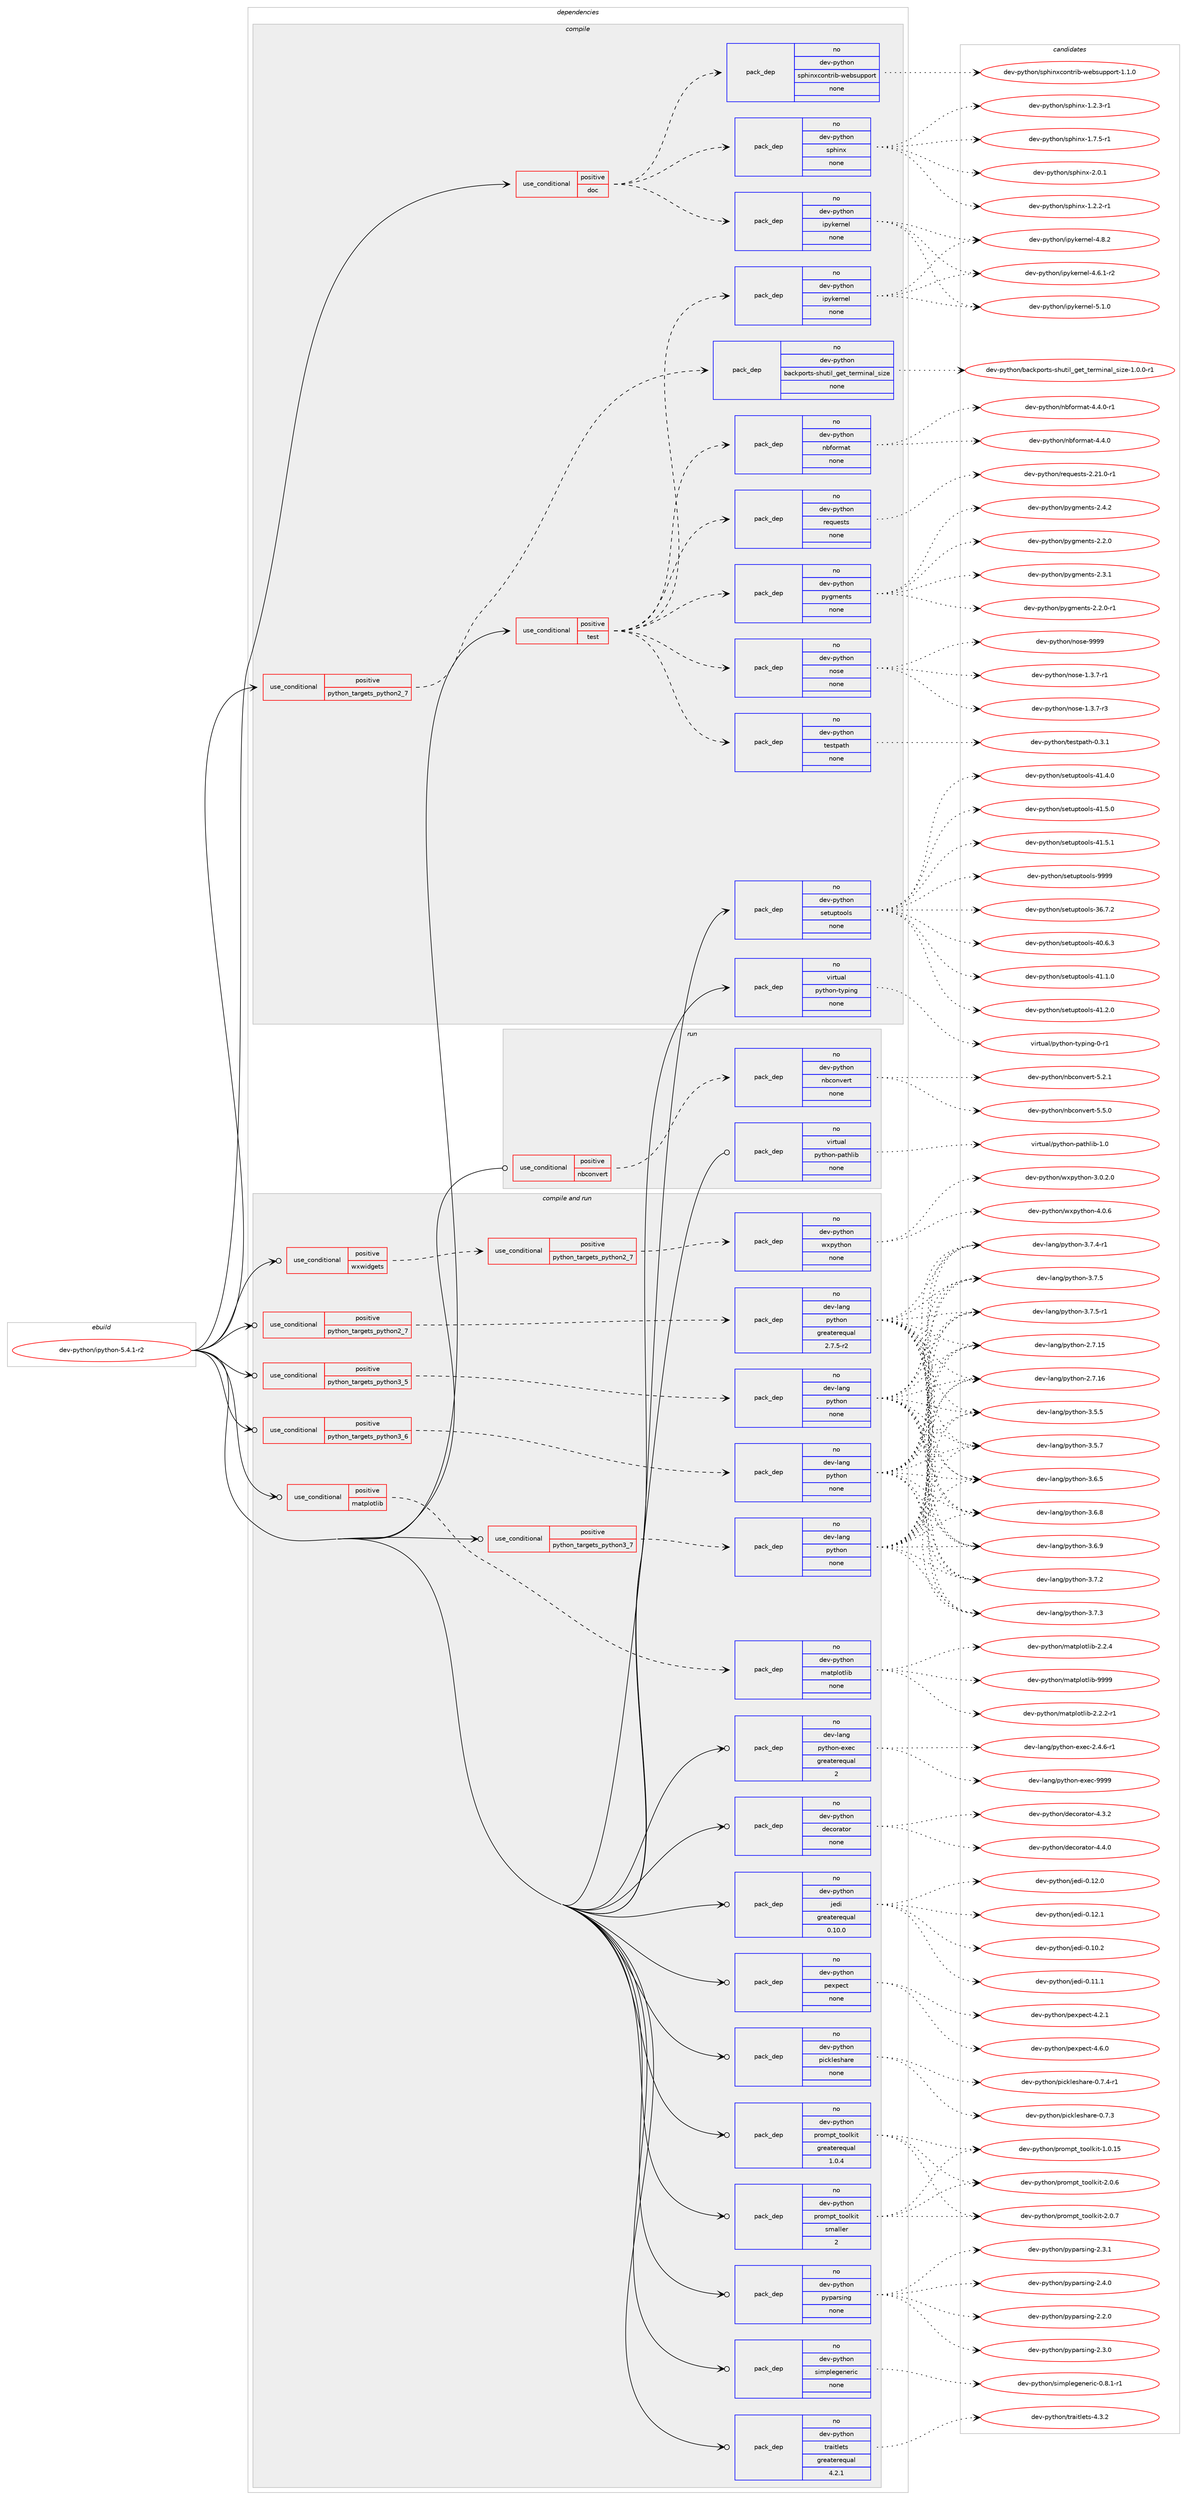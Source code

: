 digraph prolog {

# *************
# Graph options
# *************

newrank=true;
concentrate=true;
compound=true;
graph [rankdir=LR,fontname=Helvetica,fontsize=10,ranksep=1.5];#, ranksep=2.5, nodesep=0.2];
edge  [arrowhead=vee];
node  [fontname=Helvetica,fontsize=10];

# **********
# The ebuild
# **********

subgraph cluster_leftcol {
color=gray;
rank=same;
label=<<i>ebuild</i>>;
id [label="dev-python/ipython-5.4.1-r2", color=red, width=4, href="../dev-python/ipython-5.4.1-r2.svg"];
}

# ****************
# The dependencies
# ****************

subgraph cluster_midcol {
color=gray;
label=<<i>dependencies</i>>;
subgraph cluster_compile {
fillcolor="#eeeeee";
style=filled;
label=<<i>compile</i>>;
subgraph cond141026 {
dependency609913 [label=<<TABLE BORDER="0" CELLBORDER="1" CELLSPACING="0" CELLPADDING="4"><TR><TD ROWSPAN="3" CELLPADDING="10">use_conditional</TD></TR><TR><TD>positive</TD></TR><TR><TD>doc</TD></TR></TABLE>>, shape=none, color=red];
subgraph pack457088 {
dependency609914 [label=<<TABLE BORDER="0" CELLBORDER="1" CELLSPACING="0" CELLPADDING="4" WIDTH="220"><TR><TD ROWSPAN="6" CELLPADDING="30">pack_dep</TD></TR><TR><TD WIDTH="110">no</TD></TR><TR><TD>dev-python</TD></TR><TR><TD>ipykernel</TD></TR><TR><TD>none</TD></TR><TR><TD></TD></TR></TABLE>>, shape=none, color=blue];
}
dependency609913:e -> dependency609914:w [weight=20,style="dashed",arrowhead="vee"];
subgraph pack457089 {
dependency609915 [label=<<TABLE BORDER="0" CELLBORDER="1" CELLSPACING="0" CELLPADDING="4" WIDTH="220"><TR><TD ROWSPAN="6" CELLPADDING="30">pack_dep</TD></TR><TR><TD WIDTH="110">no</TD></TR><TR><TD>dev-python</TD></TR><TR><TD>sphinx</TD></TR><TR><TD>none</TD></TR><TR><TD></TD></TR></TABLE>>, shape=none, color=blue];
}
dependency609913:e -> dependency609915:w [weight=20,style="dashed",arrowhead="vee"];
subgraph pack457090 {
dependency609916 [label=<<TABLE BORDER="0" CELLBORDER="1" CELLSPACING="0" CELLPADDING="4" WIDTH="220"><TR><TD ROWSPAN="6" CELLPADDING="30">pack_dep</TD></TR><TR><TD WIDTH="110">no</TD></TR><TR><TD>dev-python</TD></TR><TR><TD>sphinxcontrib-websupport</TD></TR><TR><TD>none</TD></TR><TR><TD></TD></TR></TABLE>>, shape=none, color=blue];
}
dependency609913:e -> dependency609916:w [weight=20,style="dashed",arrowhead="vee"];
}
id:e -> dependency609913:w [weight=20,style="solid",arrowhead="vee"];
subgraph cond141027 {
dependency609917 [label=<<TABLE BORDER="0" CELLBORDER="1" CELLSPACING="0" CELLPADDING="4"><TR><TD ROWSPAN="3" CELLPADDING="10">use_conditional</TD></TR><TR><TD>positive</TD></TR><TR><TD>python_targets_python2_7</TD></TR></TABLE>>, shape=none, color=red];
subgraph pack457091 {
dependency609918 [label=<<TABLE BORDER="0" CELLBORDER="1" CELLSPACING="0" CELLPADDING="4" WIDTH="220"><TR><TD ROWSPAN="6" CELLPADDING="30">pack_dep</TD></TR><TR><TD WIDTH="110">no</TD></TR><TR><TD>dev-python</TD></TR><TR><TD>backports-shutil_get_terminal_size</TD></TR><TR><TD>none</TD></TR><TR><TD></TD></TR></TABLE>>, shape=none, color=blue];
}
dependency609917:e -> dependency609918:w [weight=20,style="dashed",arrowhead="vee"];
}
id:e -> dependency609917:w [weight=20,style="solid",arrowhead="vee"];
subgraph cond141028 {
dependency609919 [label=<<TABLE BORDER="0" CELLBORDER="1" CELLSPACING="0" CELLPADDING="4"><TR><TD ROWSPAN="3" CELLPADDING="10">use_conditional</TD></TR><TR><TD>positive</TD></TR><TR><TD>test</TD></TR></TABLE>>, shape=none, color=red];
subgraph pack457092 {
dependency609920 [label=<<TABLE BORDER="0" CELLBORDER="1" CELLSPACING="0" CELLPADDING="4" WIDTH="220"><TR><TD ROWSPAN="6" CELLPADDING="30">pack_dep</TD></TR><TR><TD WIDTH="110">no</TD></TR><TR><TD>dev-python</TD></TR><TR><TD>ipykernel</TD></TR><TR><TD>none</TD></TR><TR><TD></TD></TR></TABLE>>, shape=none, color=blue];
}
dependency609919:e -> dependency609920:w [weight=20,style="dashed",arrowhead="vee"];
subgraph pack457093 {
dependency609921 [label=<<TABLE BORDER="0" CELLBORDER="1" CELLSPACING="0" CELLPADDING="4" WIDTH="220"><TR><TD ROWSPAN="6" CELLPADDING="30">pack_dep</TD></TR><TR><TD WIDTH="110">no</TD></TR><TR><TD>dev-python</TD></TR><TR><TD>nbformat</TD></TR><TR><TD>none</TD></TR><TR><TD></TD></TR></TABLE>>, shape=none, color=blue];
}
dependency609919:e -> dependency609921:w [weight=20,style="dashed",arrowhead="vee"];
subgraph pack457094 {
dependency609922 [label=<<TABLE BORDER="0" CELLBORDER="1" CELLSPACING="0" CELLPADDING="4" WIDTH="220"><TR><TD ROWSPAN="6" CELLPADDING="30">pack_dep</TD></TR><TR><TD WIDTH="110">no</TD></TR><TR><TD>dev-python</TD></TR><TR><TD>nose</TD></TR><TR><TD>none</TD></TR><TR><TD></TD></TR></TABLE>>, shape=none, color=blue];
}
dependency609919:e -> dependency609922:w [weight=20,style="dashed",arrowhead="vee"];
subgraph pack457095 {
dependency609923 [label=<<TABLE BORDER="0" CELLBORDER="1" CELLSPACING="0" CELLPADDING="4" WIDTH="220"><TR><TD ROWSPAN="6" CELLPADDING="30">pack_dep</TD></TR><TR><TD WIDTH="110">no</TD></TR><TR><TD>dev-python</TD></TR><TR><TD>pygments</TD></TR><TR><TD>none</TD></TR><TR><TD></TD></TR></TABLE>>, shape=none, color=blue];
}
dependency609919:e -> dependency609923:w [weight=20,style="dashed",arrowhead="vee"];
subgraph pack457096 {
dependency609924 [label=<<TABLE BORDER="0" CELLBORDER="1" CELLSPACING="0" CELLPADDING="4" WIDTH="220"><TR><TD ROWSPAN="6" CELLPADDING="30">pack_dep</TD></TR><TR><TD WIDTH="110">no</TD></TR><TR><TD>dev-python</TD></TR><TR><TD>requests</TD></TR><TR><TD>none</TD></TR><TR><TD></TD></TR></TABLE>>, shape=none, color=blue];
}
dependency609919:e -> dependency609924:w [weight=20,style="dashed",arrowhead="vee"];
subgraph pack457097 {
dependency609925 [label=<<TABLE BORDER="0" CELLBORDER="1" CELLSPACING="0" CELLPADDING="4" WIDTH="220"><TR><TD ROWSPAN="6" CELLPADDING="30">pack_dep</TD></TR><TR><TD WIDTH="110">no</TD></TR><TR><TD>dev-python</TD></TR><TR><TD>testpath</TD></TR><TR><TD>none</TD></TR><TR><TD></TD></TR></TABLE>>, shape=none, color=blue];
}
dependency609919:e -> dependency609925:w [weight=20,style="dashed",arrowhead="vee"];
}
id:e -> dependency609919:w [weight=20,style="solid",arrowhead="vee"];
subgraph pack457098 {
dependency609926 [label=<<TABLE BORDER="0" CELLBORDER="1" CELLSPACING="0" CELLPADDING="4" WIDTH="220"><TR><TD ROWSPAN="6" CELLPADDING="30">pack_dep</TD></TR><TR><TD WIDTH="110">no</TD></TR><TR><TD>dev-python</TD></TR><TR><TD>setuptools</TD></TR><TR><TD>none</TD></TR><TR><TD></TD></TR></TABLE>>, shape=none, color=blue];
}
id:e -> dependency609926:w [weight=20,style="solid",arrowhead="vee"];
subgraph pack457099 {
dependency609927 [label=<<TABLE BORDER="0" CELLBORDER="1" CELLSPACING="0" CELLPADDING="4" WIDTH="220"><TR><TD ROWSPAN="6" CELLPADDING="30">pack_dep</TD></TR><TR><TD WIDTH="110">no</TD></TR><TR><TD>virtual</TD></TR><TR><TD>python-typing</TD></TR><TR><TD>none</TD></TR><TR><TD></TD></TR></TABLE>>, shape=none, color=blue];
}
id:e -> dependency609927:w [weight=20,style="solid",arrowhead="vee"];
}
subgraph cluster_compileandrun {
fillcolor="#eeeeee";
style=filled;
label=<<i>compile and run</i>>;
subgraph cond141029 {
dependency609928 [label=<<TABLE BORDER="0" CELLBORDER="1" CELLSPACING="0" CELLPADDING="4"><TR><TD ROWSPAN="3" CELLPADDING="10">use_conditional</TD></TR><TR><TD>positive</TD></TR><TR><TD>matplotlib</TD></TR></TABLE>>, shape=none, color=red];
subgraph pack457100 {
dependency609929 [label=<<TABLE BORDER="0" CELLBORDER="1" CELLSPACING="0" CELLPADDING="4" WIDTH="220"><TR><TD ROWSPAN="6" CELLPADDING="30">pack_dep</TD></TR><TR><TD WIDTH="110">no</TD></TR><TR><TD>dev-python</TD></TR><TR><TD>matplotlib</TD></TR><TR><TD>none</TD></TR><TR><TD></TD></TR></TABLE>>, shape=none, color=blue];
}
dependency609928:e -> dependency609929:w [weight=20,style="dashed",arrowhead="vee"];
}
id:e -> dependency609928:w [weight=20,style="solid",arrowhead="odotvee"];
subgraph cond141030 {
dependency609930 [label=<<TABLE BORDER="0" CELLBORDER="1" CELLSPACING="0" CELLPADDING="4"><TR><TD ROWSPAN="3" CELLPADDING="10">use_conditional</TD></TR><TR><TD>positive</TD></TR><TR><TD>python_targets_python2_7</TD></TR></TABLE>>, shape=none, color=red];
subgraph pack457101 {
dependency609931 [label=<<TABLE BORDER="0" CELLBORDER="1" CELLSPACING="0" CELLPADDING="4" WIDTH="220"><TR><TD ROWSPAN="6" CELLPADDING="30">pack_dep</TD></TR><TR><TD WIDTH="110">no</TD></TR><TR><TD>dev-lang</TD></TR><TR><TD>python</TD></TR><TR><TD>greaterequal</TD></TR><TR><TD>2.7.5-r2</TD></TR></TABLE>>, shape=none, color=blue];
}
dependency609930:e -> dependency609931:w [weight=20,style="dashed",arrowhead="vee"];
}
id:e -> dependency609930:w [weight=20,style="solid",arrowhead="odotvee"];
subgraph cond141031 {
dependency609932 [label=<<TABLE BORDER="0" CELLBORDER="1" CELLSPACING="0" CELLPADDING="4"><TR><TD ROWSPAN="3" CELLPADDING="10">use_conditional</TD></TR><TR><TD>positive</TD></TR><TR><TD>python_targets_python3_5</TD></TR></TABLE>>, shape=none, color=red];
subgraph pack457102 {
dependency609933 [label=<<TABLE BORDER="0" CELLBORDER="1" CELLSPACING="0" CELLPADDING="4" WIDTH="220"><TR><TD ROWSPAN="6" CELLPADDING="30">pack_dep</TD></TR><TR><TD WIDTH="110">no</TD></TR><TR><TD>dev-lang</TD></TR><TR><TD>python</TD></TR><TR><TD>none</TD></TR><TR><TD></TD></TR></TABLE>>, shape=none, color=blue];
}
dependency609932:e -> dependency609933:w [weight=20,style="dashed",arrowhead="vee"];
}
id:e -> dependency609932:w [weight=20,style="solid",arrowhead="odotvee"];
subgraph cond141032 {
dependency609934 [label=<<TABLE BORDER="0" CELLBORDER="1" CELLSPACING="0" CELLPADDING="4"><TR><TD ROWSPAN="3" CELLPADDING="10">use_conditional</TD></TR><TR><TD>positive</TD></TR><TR><TD>python_targets_python3_6</TD></TR></TABLE>>, shape=none, color=red];
subgraph pack457103 {
dependency609935 [label=<<TABLE BORDER="0" CELLBORDER="1" CELLSPACING="0" CELLPADDING="4" WIDTH="220"><TR><TD ROWSPAN="6" CELLPADDING="30">pack_dep</TD></TR><TR><TD WIDTH="110">no</TD></TR><TR><TD>dev-lang</TD></TR><TR><TD>python</TD></TR><TR><TD>none</TD></TR><TR><TD></TD></TR></TABLE>>, shape=none, color=blue];
}
dependency609934:e -> dependency609935:w [weight=20,style="dashed",arrowhead="vee"];
}
id:e -> dependency609934:w [weight=20,style="solid",arrowhead="odotvee"];
subgraph cond141033 {
dependency609936 [label=<<TABLE BORDER="0" CELLBORDER="1" CELLSPACING="0" CELLPADDING="4"><TR><TD ROWSPAN="3" CELLPADDING="10">use_conditional</TD></TR><TR><TD>positive</TD></TR><TR><TD>python_targets_python3_7</TD></TR></TABLE>>, shape=none, color=red];
subgraph pack457104 {
dependency609937 [label=<<TABLE BORDER="0" CELLBORDER="1" CELLSPACING="0" CELLPADDING="4" WIDTH="220"><TR><TD ROWSPAN="6" CELLPADDING="30">pack_dep</TD></TR><TR><TD WIDTH="110">no</TD></TR><TR><TD>dev-lang</TD></TR><TR><TD>python</TD></TR><TR><TD>none</TD></TR><TR><TD></TD></TR></TABLE>>, shape=none, color=blue];
}
dependency609936:e -> dependency609937:w [weight=20,style="dashed",arrowhead="vee"];
}
id:e -> dependency609936:w [weight=20,style="solid",arrowhead="odotvee"];
subgraph cond141034 {
dependency609938 [label=<<TABLE BORDER="0" CELLBORDER="1" CELLSPACING="0" CELLPADDING="4"><TR><TD ROWSPAN="3" CELLPADDING="10">use_conditional</TD></TR><TR><TD>positive</TD></TR><TR><TD>wxwidgets</TD></TR></TABLE>>, shape=none, color=red];
subgraph cond141035 {
dependency609939 [label=<<TABLE BORDER="0" CELLBORDER="1" CELLSPACING="0" CELLPADDING="4"><TR><TD ROWSPAN="3" CELLPADDING="10">use_conditional</TD></TR><TR><TD>positive</TD></TR><TR><TD>python_targets_python2_7</TD></TR></TABLE>>, shape=none, color=red];
subgraph pack457105 {
dependency609940 [label=<<TABLE BORDER="0" CELLBORDER="1" CELLSPACING="0" CELLPADDING="4" WIDTH="220"><TR><TD ROWSPAN="6" CELLPADDING="30">pack_dep</TD></TR><TR><TD WIDTH="110">no</TD></TR><TR><TD>dev-python</TD></TR><TR><TD>wxpython</TD></TR><TR><TD>none</TD></TR><TR><TD></TD></TR></TABLE>>, shape=none, color=blue];
}
dependency609939:e -> dependency609940:w [weight=20,style="dashed",arrowhead="vee"];
}
dependency609938:e -> dependency609939:w [weight=20,style="dashed",arrowhead="vee"];
}
id:e -> dependency609938:w [weight=20,style="solid",arrowhead="odotvee"];
subgraph pack457106 {
dependency609941 [label=<<TABLE BORDER="0" CELLBORDER="1" CELLSPACING="0" CELLPADDING="4" WIDTH="220"><TR><TD ROWSPAN="6" CELLPADDING="30">pack_dep</TD></TR><TR><TD WIDTH="110">no</TD></TR><TR><TD>dev-lang</TD></TR><TR><TD>python-exec</TD></TR><TR><TD>greaterequal</TD></TR><TR><TD>2</TD></TR></TABLE>>, shape=none, color=blue];
}
id:e -> dependency609941:w [weight=20,style="solid",arrowhead="odotvee"];
subgraph pack457107 {
dependency609942 [label=<<TABLE BORDER="0" CELLBORDER="1" CELLSPACING="0" CELLPADDING="4" WIDTH="220"><TR><TD ROWSPAN="6" CELLPADDING="30">pack_dep</TD></TR><TR><TD WIDTH="110">no</TD></TR><TR><TD>dev-python</TD></TR><TR><TD>decorator</TD></TR><TR><TD>none</TD></TR><TR><TD></TD></TR></TABLE>>, shape=none, color=blue];
}
id:e -> dependency609942:w [weight=20,style="solid",arrowhead="odotvee"];
subgraph pack457108 {
dependency609943 [label=<<TABLE BORDER="0" CELLBORDER="1" CELLSPACING="0" CELLPADDING="4" WIDTH="220"><TR><TD ROWSPAN="6" CELLPADDING="30">pack_dep</TD></TR><TR><TD WIDTH="110">no</TD></TR><TR><TD>dev-python</TD></TR><TR><TD>jedi</TD></TR><TR><TD>greaterequal</TD></TR><TR><TD>0.10.0</TD></TR></TABLE>>, shape=none, color=blue];
}
id:e -> dependency609943:w [weight=20,style="solid",arrowhead="odotvee"];
subgraph pack457109 {
dependency609944 [label=<<TABLE BORDER="0" CELLBORDER="1" CELLSPACING="0" CELLPADDING="4" WIDTH="220"><TR><TD ROWSPAN="6" CELLPADDING="30">pack_dep</TD></TR><TR><TD WIDTH="110">no</TD></TR><TR><TD>dev-python</TD></TR><TR><TD>pexpect</TD></TR><TR><TD>none</TD></TR><TR><TD></TD></TR></TABLE>>, shape=none, color=blue];
}
id:e -> dependency609944:w [weight=20,style="solid",arrowhead="odotvee"];
subgraph pack457110 {
dependency609945 [label=<<TABLE BORDER="0" CELLBORDER="1" CELLSPACING="0" CELLPADDING="4" WIDTH="220"><TR><TD ROWSPAN="6" CELLPADDING="30">pack_dep</TD></TR><TR><TD WIDTH="110">no</TD></TR><TR><TD>dev-python</TD></TR><TR><TD>pickleshare</TD></TR><TR><TD>none</TD></TR><TR><TD></TD></TR></TABLE>>, shape=none, color=blue];
}
id:e -> dependency609945:w [weight=20,style="solid",arrowhead="odotvee"];
subgraph pack457111 {
dependency609946 [label=<<TABLE BORDER="0" CELLBORDER="1" CELLSPACING="0" CELLPADDING="4" WIDTH="220"><TR><TD ROWSPAN="6" CELLPADDING="30">pack_dep</TD></TR><TR><TD WIDTH="110">no</TD></TR><TR><TD>dev-python</TD></TR><TR><TD>prompt_toolkit</TD></TR><TR><TD>greaterequal</TD></TR><TR><TD>1.0.4</TD></TR></TABLE>>, shape=none, color=blue];
}
id:e -> dependency609946:w [weight=20,style="solid",arrowhead="odotvee"];
subgraph pack457112 {
dependency609947 [label=<<TABLE BORDER="0" CELLBORDER="1" CELLSPACING="0" CELLPADDING="4" WIDTH="220"><TR><TD ROWSPAN="6" CELLPADDING="30">pack_dep</TD></TR><TR><TD WIDTH="110">no</TD></TR><TR><TD>dev-python</TD></TR><TR><TD>prompt_toolkit</TD></TR><TR><TD>smaller</TD></TR><TR><TD>2</TD></TR></TABLE>>, shape=none, color=blue];
}
id:e -> dependency609947:w [weight=20,style="solid",arrowhead="odotvee"];
subgraph pack457113 {
dependency609948 [label=<<TABLE BORDER="0" CELLBORDER="1" CELLSPACING="0" CELLPADDING="4" WIDTH="220"><TR><TD ROWSPAN="6" CELLPADDING="30">pack_dep</TD></TR><TR><TD WIDTH="110">no</TD></TR><TR><TD>dev-python</TD></TR><TR><TD>pyparsing</TD></TR><TR><TD>none</TD></TR><TR><TD></TD></TR></TABLE>>, shape=none, color=blue];
}
id:e -> dependency609948:w [weight=20,style="solid",arrowhead="odotvee"];
subgraph pack457114 {
dependency609949 [label=<<TABLE BORDER="0" CELLBORDER="1" CELLSPACING="0" CELLPADDING="4" WIDTH="220"><TR><TD ROWSPAN="6" CELLPADDING="30">pack_dep</TD></TR><TR><TD WIDTH="110">no</TD></TR><TR><TD>dev-python</TD></TR><TR><TD>simplegeneric</TD></TR><TR><TD>none</TD></TR><TR><TD></TD></TR></TABLE>>, shape=none, color=blue];
}
id:e -> dependency609949:w [weight=20,style="solid",arrowhead="odotvee"];
subgraph pack457115 {
dependency609950 [label=<<TABLE BORDER="0" CELLBORDER="1" CELLSPACING="0" CELLPADDING="4" WIDTH="220"><TR><TD ROWSPAN="6" CELLPADDING="30">pack_dep</TD></TR><TR><TD WIDTH="110">no</TD></TR><TR><TD>dev-python</TD></TR><TR><TD>traitlets</TD></TR><TR><TD>greaterequal</TD></TR><TR><TD>4.2.1</TD></TR></TABLE>>, shape=none, color=blue];
}
id:e -> dependency609950:w [weight=20,style="solid",arrowhead="odotvee"];
}
subgraph cluster_run {
fillcolor="#eeeeee";
style=filled;
label=<<i>run</i>>;
subgraph cond141036 {
dependency609951 [label=<<TABLE BORDER="0" CELLBORDER="1" CELLSPACING="0" CELLPADDING="4"><TR><TD ROWSPAN="3" CELLPADDING="10">use_conditional</TD></TR><TR><TD>positive</TD></TR><TR><TD>nbconvert</TD></TR></TABLE>>, shape=none, color=red];
subgraph pack457116 {
dependency609952 [label=<<TABLE BORDER="0" CELLBORDER="1" CELLSPACING="0" CELLPADDING="4" WIDTH="220"><TR><TD ROWSPAN="6" CELLPADDING="30">pack_dep</TD></TR><TR><TD WIDTH="110">no</TD></TR><TR><TD>dev-python</TD></TR><TR><TD>nbconvert</TD></TR><TR><TD>none</TD></TR><TR><TD></TD></TR></TABLE>>, shape=none, color=blue];
}
dependency609951:e -> dependency609952:w [weight=20,style="dashed",arrowhead="vee"];
}
id:e -> dependency609951:w [weight=20,style="solid",arrowhead="odot"];
subgraph pack457117 {
dependency609953 [label=<<TABLE BORDER="0" CELLBORDER="1" CELLSPACING="0" CELLPADDING="4" WIDTH="220"><TR><TD ROWSPAN="6" CELLPADDING="30">pack_dep</TD></TR><TR><TD WIDTH="110">no</TD></TR><TR><TD>virtual</TD></TR><TR><TD>python-pathlib</TD></TR><TR><TD>none</TD></TR><TR><TD></TD></TR></TABLE>>, shape=none, color=blue];
}
id:e -> dependency609953:w [weight=20,style="solid",arrowhead="odot"];
}
}

# **************
# The candidates
# **************

subgraph cluster_choices {
rank=same;
color=gray;
label=<<i>candidates</i>>;

subgraph choice457088 {
color=black;
nodesep=1;
choice10010111845112121116104111110471051121211071011141101011084552465446494511450 [label="dev-python/ipykernel-4.6.1-r2", color=red, width=4,href="../dev-python/ipykernel-4.6.1-r2.svg"];
choice1001011184511212111610411111047105112121107101114110101108455246564650 [label="dev-python/ipykernel-4.8.2", color=red, width=4,href="../dev-python/ipykernel-4.8.2.svg"];
choice1001011184511212111610411111047105112121107101114110101108455346494648 [label="dev-python/ipykernel-5.1.0", color=red, width=4,href="../dev-python/ipykernel-5.1.0.svg"];
dependency609914:e -> choice10010111845112121116104111110471051121211071011141101011084552465446494511450:w [style=dotted,weight="100"];
dependency609914:e -> choice1001011184511212111610411111047105112121107101114110101108455246564650:w [style=dotted,weight="100"];
dependency609914:e -> choice1001011184511212111610411111047105112121107101114110101108455346494648:w [style=dotted,weight="100"];
}
subgraph choice457089 {
color=black;
nodesep=1;
choice10010111845112121116104111110471151121041051101204549465046504511449 [label="dev-python/sphinx-1.2.2-r1", color=red, width=4,href="../dev-python/sphinx-1.2.2-r1.svg"];
choice10010111845112121116104111110471151121041051101204549465046514511449 [label="dev-python/sphinx-1.2.3-r1", color=red, width=4,href="../dev-python/sphinx-1.2.3-r1.svg"];
choice10010111845112121116104111110471151121041051101204549465546534511449 [label="dev-python/sphinx-1.7.5-r1", color=red, width=4,href="../dev-python/sphinx-1.7.5-r1.svg"];
choice1001011184511212111610411111047115112104105110120455046484649 [label="dev-python/sphinx-2.0.1", color=red, width=4,href="../dev-python/sphinx-2.0.1.svg"];
dependency609915:e -> choice10010111845112121116104111110471151121041051101204549465046504511449:w [style=dotted,weight="100"];
dependency609915:e -> choice10010111845112121116104111110471151121041051101204549465046514511449:w [style=dotted,weight="100"];
dependency609915:e -> choice10010111845112121116104111110471151121041051101204549465546534511449:w [style=dotted,weight="100"];
dependency609915:e -> choice1001011184511212111610411111047115112104105110120455046484649:w [style=dotted,weight="100"];
}
subgraph choice457090 {
color=black;
nodesep=1;
choice100101118451121211161041111104711511210410511012099111110116114105984511910198115117112112111114116454946494648 [label="dev-python/sphinxcontrib-websupport-1.1.0", color=red, width=4,href="../dev-python/sphinxcontrib-websupport-1.1.0.svg"];
dependency609916:e -> choice100101118451121211161041111104711511210410511012099111110116114105984511910198115117112112111114116454946494648:w [style=dotted,weight="100"];
}
subgraph choice457091 {
color=black;
nodesep=1;
choice100101118451121211161041111104798979910711211111411611545115104117116105108951031011169511610111410910511097108951151051221014549464846484511449 [label="dev-python/backports-shutil_get_terminal_size-1.0.0-r1", color=red, width=4,href="../dev-python/backports-shutil_get_terminal_size-1.0.0-r1.svg"];
dependency609918:e -> choice100101118451121211161041111104798979910711211111411611545115104117116105108951031011169511610111410910511097108951151051221014549464846484511449:w [style=dotted,weight="100"];
}
subgraph choice457092 {
color=black;
nodesep=1;
choice10010111845112121116104111110471051121211071011141101011084552465446494511450 [label="dev-python/ipykernel-4.6.1-r2", color=red, width=4,href="../dev-python/ipykernel-4.6.1-r2.svg"];
choice1001011184511212111610411111047105112121107101114110101108455246564650 [label="dev-python/ipykernel-4.8.2", color=red, width=4,href="../dev-python/ipykernel-4.8.2.svg"];
choice1001011184511212111610411111047105112121107101114110101108455346494648 [label="dev-python/ipykernel-5.1.0", color=red, width=4,href="../dev-python/ipykernel-5.1.0.svg"];
dependency609920:e -> choice10010111845112121116104111110471051121211071011141101011084552465446494511450:w [style=dotted,weight="100"];
dependency609920:e -> choice1001011184511212111610411111047105112121107101114110101108455246564650:w [style=dotted,weight="100"];
dependency609920:e -> choice1001011184511212111610411111047105112121107101114110101108455346494648:w [style=dotted,weight="100"];
}
subgraph choice457093 {
color=black;
nodesep=1;
choice10010111845112121116104111110471109810211111410997116455246524648 [label="dev-python/nbformat-4.4.0", color=red, width=4,href="../dev-python/nbformat-4.4.0.svg"];
choice100101118451121211161041111104711098102111114109971164552465246484511449 [label="dev-python/nbformat-4.4.0-r1", color=red, width=4,href="../dev-python/nbformat-4.4.0-r1.svg"];
dependency609921:e -> choice10010111845112121116104111110471109810211111410997116455246524648:w [style=dotted,weight="100"];
dependency609921:e -> choice100101118451121211161041111104711098102111114109971164552465246484511449:w [style=dotted,weight="100"];
}
subgraph choice457094 {
color=black;
nodesep=1;
choice10010111845112121116104111110471101111151014549465146554511449 [label="dev-python/nose-1.3.7-r1", color=red, width=4,href="../dev-python/nose-1.3.7-r1.svg"];
choice10010111845112121116104111110471101111151014549465146554511451 [label="dev-python/nose-1.3.7-r3", color=red, width=4,href="../dev-python/nose-1.3.7-r3.svg"];
choice10010111845112121116104111110471101111151014557575757 [label="dev-python/nose-9999", color=red, width=4,href="../dev-python/nose-9999.svg"];
dependency609922:e -> choice10010111845112121116104111110471101111151014549465146554511449:w [style=dotted,weight="100"];
dependency609922:e -> choice10010111845112121116104111110471101111151014549465146554511451:w [style=dotted,weight="100"];
dependency609922:e -> choice10010111845112121116104111110471101111151014557575757:w [style=dotted,weight="100"];
}
subgraph choice457095 {
color=black;
nodesep=1;
choice1001011184511212111610411111047112121103109101110116115455046504648 [label="dev-python/pygments-2.2.0", color=red, width=4,href="../dev-python/pygments-2.2.0.svg"];
choice10010111845112121116104111110471121211031091011101161154550465046484511449 [label="dev-python/pygments-2.2.0-r1", color=red, width=4,href="../dev-python/pygments-2.2.0-r1.svg"];
choice1001011184511212111610411111047112121103109101110116115455046514649 [label="dev-python/pygments-2.3.1", color=red, width=4,href="../dev-python/pygments-2.3.1.svg"];
choice1001011184511212111610411111047112121103109101110116115455046524650 [label="dev-python/pygments-2.4.2", color=red, width=4,href="../dev-python/pygments-2.4.2.svg"];
dependency609923:e -> choice1001011184511212111610411111047112121103109101110116115455046504648:w [style=dotted,weight="100"];
dependency609923:e -> choice10010111845112121116104111110471121211031091011101161154550465046484511449:w [style=dotted,weight="100"];
dependency609923:e -> choice1001011184511212111610411111047112121103109101110116115455046514649:w [style=dotted,weight="100"];
dependency609923:e -> choice1001011184511212111610411111047112121103109101110116115455046524650:w [style=dotted,weight="100"];
}
subgraph choice457096 {
color=black;
nodesep=1;
choice1001011184511212111610411111047114101113117101115116115455046504946484511449 [label="dev-python/requests-2.21.0-r1", color=red, width=4,href="../dev-python/requests-2.21.0-r1.svg"];
dependency609924:e -> choice1001011184511212111610411111047114101113117101115116115455046504946484511449:w [style=dotted,weight="100"];
}
subgraph choice457097 {
color=black;
nodesep=1;
choice100101118451121211161041111104711610111511611297116104454846514649 [label="dev-python/testpath-0.3.1", color=red, width=4,href="../dev-python/testpath-0.3.1.svg"];
dependency609925:e -> choice100101118451121211161041111104711610111511611297116104454846514649:w [style=dotted,weight="100"];
}
subgraph choice457098 {
color=black;
nodesep=1;
choice100101118451121211161041111104711510111611711211611111110811545515446554650 [label="dev-python/setuptools-36.7.2", color=red, width=4,href="../dev-python/setuptools-36.7.2.svg"];
choice100101118451121211161041111104711510111611711211611111110811545524846544651 [label="dev-python/setuptools-40.6.3", color=red, width=4,href="../dev-python/setuptools-40.6.3.svg"];
choice100101118451121211161041111104711510111611711211611111110811545524946494648 [label="dev-python/setuptools-41.1.0", color=red, width=4,href="../dev-python/setuptools-41.1.0.svg"];
choice100101118451121211161041111104711510111611711211611111110811545524946504648 [label="dev-python/setuptools-41.2.0", color=red, width=4,href="../dev-python/setuptools-41.2.0.svg"];
choice100101118451121211161041111104711510111611711211611111110811545524946524648 [label="dev-python/setuptools-41.4.0", color=red, width=4,href="../dev-python/setuptools-41.4.0.svg"];
choice100101118451121211161041111104711510111611711211611111110811545524946534648 [label="dev-python/setuptools-41.5.0", color=red, width=4,href="../dev-python/setuptools-41.5.0.svg"];
choice100101118451121211161041111104711510111611711211611111110811545524946534649 [label="dev-python/setuptools-41.5.1", color=red, width=4,href="../dev-python/setuptools-41.5.1.svg"];
choice10010111845112121116104111110471151011161171121161111111081154557575757 [label="dev-python/setuptools-9999", color=red, width=4,href="../dev-python/setuptools-9999.svg"];
dependency609926:e -> choice100101118451121211161041111104711510111611711211611111110811545515446554650:w [style=dotted,weight="100"];
dependency609926:e -> choice100101118451121211161041111104711510111611711211611111110811545524846544651:w [style=dotted,weight="100"];
dependency609926:e -> choice100101118451121211161041111104711510111611711211611111110811545524946494648:w [style=dotted,weight="100"];
dependency609926:e -> choice100101118451121211161041111104711510111611711211611111110811545524946504648:w [style=dotted,weight="100"];
dependency609926:e -> choice100101118451121211161041111104711510111611711211611111110811545524946524648:w [style=dotted,weight="100"];
dependency609926:e -> choice100101118451121211161041111104711510111611711211611111110811545524946534648:w [style=dotted,weight="100"];
dependency609926:e -> choice100101118451121211161041111104711510111611711211611111110811545524946534649:w [style=dotted,weight="100"];
dependency609926:e -> choice10010111845112121116104111110471151011161171121161111111081154557575757:w [style=dotted,weight="100"];
}
subgraph choice457099 {
color=black;
nodesep=1;
choice11810511411611797108471121211161041111104511612111210511010345484511449 [label="virtual/python-typing-0-r1", color=red, width=4,href="../virtual/python-typing-0-r1.svg"];
dependency609927:e -> choice11810511411611797108471121211161041111104511612111210511010345484511449:w [style=dotted,weight="100"];
}
subgraph choice457100 {
color=black;
nodesep=1;
choice100101118451121211161041111104710997116112108111116108105984550465046504511449 [label="dev-python/matplotlib-2.2.2-r1", color=red, width=4,href="../dev-python/matplotlib-2.2.2-r1.svg"];
choice10010111845112121116104111110471099711611210811111610810598455046504652 [label="dev-python/matplotlib-2.2.4", color=red, width=4,href="../dev-python/matplotlib-2.2.4.svg"];
choice100101118451121211161041111104710997116112108111116108105984557575757 [label="dev-python/matplotlib-9999", color=red, width=4,href="../dev-python/matplotlib-9999.svg"];
dependency609929:e -> choice100101118451121211161041111104710997116112108111116108105984550465046504511449:w [style=dotted,weight="100"];
dependency609929:e -> choice10010111845112121116104111110471099711611210811111610810598455046504652:w [style=dotted,weight="100"];
dependency609929:e -> choice100101118451121211161041111104710997116112108111116108105984557575757:w [style=dotted,weight="100"];
}
subgraph choice457101 {
color=black;
nodesep=1;
choice10010111845108971101034711212111610411111045504655464953 [label="dev-lang/python-2.7.15", color=red, width=4,href="../dev-lang/python-2.7.15.svg"];
choice10010111845108971101034711212111610411111045504655464954 [label="dev-lang/python-2.7.16", color=red, width=4,href="../dev-lang/python-2.7.16.svg"];
choice100101118451089711010347112121116104111110455146534653 [label="dev-lang/python-3.5.5", color=red, width=4,href="../dev-lang/python-3.5.5.svg"];
choice100101118451089711010347112121116104111110455146534655 [label="dev-lang/python-3.5.7", color=red, width=4,href="../dev-lang/python-3.5.7.svg"];
choice100101118451089711010347112121116104111110455146544653 [label="dev-lang/python-3.6.5", color=red, width=4,href="../dev-lang/python-3.6.5.svg"];
choice100101118451089711010347112121116104111110455146544656 [label="dev-lang/python-3.6.8", color=red, width=4,href="../dev-lang/python-3.6.8.svg"];
choice100101118451089711010347112121116104111110455146544657 [label="dev-lang/python-3.6.9", color=red, width=4,href="../dev-lang/python-3.6.9.svg"];
choice100101118451089711010347112121116104111110455146554650 [label="dev-lang/python-3.7.2", color=red, width=4,href="../dev-lang/python-3.7.2.svg"];
choice100101118451089711010347112121116104111110455146554651 [label="dev-lang/python-3.7.3", color=red, width=4,href="../dev-lang/python-3.7.3.svg"];
choice1001011184510897110103471121211161041111104551465546524511449 [label="dev-lang/python-3.7.4-r1", color=red, width=4,href="../dev-lang/python-3.7.4-r1.svg"];
choice100101118451089711010347112121116104111110455146554653 [label="dev-lang/python-3.7.5", color=red, width=4,href="../dev-lang/python-3.7.5.svg"];
choice1001011184510897110103471121211161041111104551465546534511449 [label="dev-lang/python-3.7.5-r1", color=red, width=4,href="../dev-lang/python-3.7.5-r1.svg"];
dependency609931:e -> choice10010111845108971101034711212111610411111045504655464953:w [style=dotted,weight="100"];
dependency609931:e -> choice10010111845108971101034711212111610411111045504655464954:w [style=dotted,weight="100"];
dependency609931:e -> choice100101118451089711010347112121116104111110455146534653:w [style=dotted,weight="100"];
dependency609931:e -> choice100101118451089711010347112121116104111110455146534655:w [style=dotted,weight="100"];
dependency609931:e -> choice100101118451089711010347112121116104111110455146544653:w [style=dotted,weight="100"];
dependency609931:e -> choice100101118451089711010347112121116104111110455146544656:w [style=dotted,weight="100"];
dependency609931:e -> choice100101118451089711010347112121116104111110455146544657:w [style=dotted,weight="100"];
dependency609931:e -> choice100101118451089711010347112121116104111110455146554650:w [style=dotted,weight="100"];
dependency609931:e -> choice100101118451089711010347112121116104111110455146554651:w [style=dotted,weight="100"];
dependency609931:e -> choice1001011184510897110103471121211161041111104551465546524511449:w [style=dotted,weight="100"];
dependency609931:e -> choice100101118451089711010347112121116104111110455146554653:w [style=dotted,weight="100"];
dependency609931:e -> choice1001011184510897110103471121211161041111104551465546534511449:w [style=dotted,weight="100"];
}
subgraph choice457102 {
color=black;
nodesep=1;
choice10010111845108971101034711212111610411111045504655464953 [label="dev-lang/python-2.7.15", color=red, width=4,href="../dev-lang/python-2.7.15.svg"];
choice10010111845108971101034711212111610411111045504655464954 [label="dev-lang/python-2.7.16", color=red, width=4,href="../dev-lang/python-2.7.16.svg"];
choice100101118451089711010347112121116104111110455146534653 [label="dev-lang/python-3.5.5", color=red, width=4,href="../dev-lang/python-3.5.5.svg"];
choice100101118451089711010347112121116104111110455146534655 [label="dev-lang/python-3.5.7", color=red, width=4,href="../dev-lang/python-3.5.7.svg"];
choice100101118451089711010347112121116104111110455146544653 [label="dev-lang/python-3.6.5", color=red, width=4,href="../dev-lang/python-3.6.5.svg"];
choice100101118451089711010347112121116104111110455146544656 [label="dev-lang/python-3.6.8", color=red, width=4,href="../dev-lang/python-3.6.8.svg"];
choice100101118451089711010347112121116104111110455146544657 [label="dev-lang/python-3.6.9", color=red, width=4,href="../dev-lang/python-3.6.9.svg"];
choice100101118451089711010347112121116104111110455146554650 [label="dev-lang/python-3.7.2", color=red, width=4,href="../dev-lang/python-3.7.2.svg"];
choice100101118451089711010347112121116104111110455146554651 [label="dev-lang/python-3.7.3", color=red, width=4,href="../dev-lang/python-3.7.3.svg"];
choice1001011184510897110103471121211161041111104551465546524511449 [label="dev-lang/python-3.7.4-r1", color=red, width=4,href="../dev-lang/python-3.7.4-r1.svg"];
choice100101118451089711010347112121116104111110455146554653 [label="dev-lang/python-3.7.5", color=red, width=4,href="../dev-lang/python-3.7.5.svg"];
choice1001011184510897110103471121211161041111104551465546534511449 [label="dev-lang/python-3.7.5-r1", color=red, width=4,href="../dev-lang/python-3.7.5-r1.svg"];
dependency609933:e -> choice10010111845108971101034711212111610411111045504655464953:w [style=dotted,weight="100"];
dependency609933:e -> choice10010111845108971101034711212111610411111045504655464954:w [style=dotted,weight="100"];
dependency609933:e -> choice100101118451089711010347112121116104111110455146534653:w [style=dotted,weight="100"];
dependency609933:e -> choice100101118451089711010347112121116104111110455146534655:w [style=dotted,weight="100"];
dependency609933:e -> choice100101118451089711010347112121116104111110455146544653:w [style=dotted,weight="100"];
dependency609933:e -> choice100101118451089711010347112121116104111110455146544656:w [style=dotted,weight="100"];
dependency609933:e -> choice100101118451089711010347112121116104111110455146544657:w [style=dotted,weight="100"];
dependency609933:e -> choice100101118451089711010347112121116104111110455146554650:w [style=dotted,weight="100"];
dependency609933:e -> choice100101118451089711010347112121116104111110455146554651:w [style=dotted,weight="100"];
dependency609933:e -> choice1001011184510897110103471121211161041111104551465546524511449:w [style=dotted,weight="100"];
dependency609933:e -> choice100101118451089711010347112121116104111110455146554653:w [style=dotted,weight="100"];
dependency609933:e -> choice1001011184510897110103471121211161041111104551465546534511449:w [style=dotted,weight="100"];
}
subgraph choice457103 {
color=black;
nodesep=1;
choice10010111845108971101034711212111610411111045504655464953 [label="dev-lang/python-2.7.15", color=red, width=4,href="../dev-lang/python-2.7.15.svg"];
choice10010111845108971101034711212111610411111045504655464954 [label="dev-lang/python-2.7.16", color=red, width=4,href="../dev-lang/python-2.7.16.svg"];
choice100101118451089711010347112121116104111110455146534653 [label="dev-lang/python-3.5.5", color=red, width=4,href="../dev-lang/python-3.5.5.svg"];
choice100101118451089711010347112121116104111110455146534655 [label="dev-lang/python-3.5.7", color=red, width=4,href="../dev-lang/python-3.5.7.svg"];
choice100101118451089711010347112121116104111110455146544653 [label="dev-lang/python-3.6.5", color=red, width=4,href="../dev-lang/python-3.6.5.svg"];
choice100101118451089711010347112121116104111110455146544656 [label="dev-lang/python-3.6.8", color=red, width=4,href="../dev-lang/python-3.6.8.svg"];
choice100101118451089711010347112121116104111110455146544657 [label="dev-lang/python-3.6.9", color=red, width=4,href="../dev-lang/python-3.6.9.svg"];
choice100101118451089711010347112121116104111110455146554650 [label="dev-lang/python-3.7.2", color=red, width=4,href="../dev-lang/python-3.7.2.svg"];
choice100101118451089711010347112121116104111110455146554651 [label="dev-lang/python-3.7.3", color=red, width=4,href="../dev-lang/python-3.7.3.svg"];
choice1001011184510897110103471121211161041111104551465546524511449 [label="dev-lang/python-3.7.4-r1", color=red, width=4,href="../dev-lang/python-3.7.4-r1.svg"];
choice100101118451089711010347112121116104111110455146554653 [label="dev-lang/python-3.7.5", color=red, width=4,href="../dev-lang/python-3.7.5.svg"];
choice1001011184510897110103471121211161041111104551465546534511449 [label="dev-lang/python-3.7.5-r1", color=red, width=4,href="../dev-lang/python-3.7.5-r1.svg"];
dependency609935:e -> choice10010111845108971101034711212111610411111045504655464953:w [style=dotted,weight="100"];
dependency609935:e -> choice10010111845108971101034711212111610411111045504655464954:w [style=dotted,weight="100"];
dependency609935:e -> choice100101118451089711010347112121116104111110455146534653:w [style=dotted,weight="100"];
dependency609935:e -> choice100101118451089711010347112121116104111110455146534655:w [style=dotted,weight="100"];
dependency609935:e -> choice100101118451089711010347112121116104111110455146544653:w [style=dotted,weight="100"];
dependency609935:e -> choice100101118451089711010347112121116104111110455146544656:w [style=dotted,weight="100"];
dependency609935:e -> choice100101118451089711010347112121116104111110455146544657:w [style=dotted,weight="100"];
dependency609935:e -> choice100101118451089711010347112121116104111110455146554650:w [style=dotted,weight="100"];
dependency609935:e -> choice100101118451089711010347112121116104111110455146554651:w [style=dotted,weight="100"];
dependency609935:e -> choice1001011184510897110103471121211161041111104551465546524511449:w [style=dotted,weight="100"];
dependency609935:e -> choice100101118451089711010347112121116104111110455146554653:w [style=dotted,weight="100"];
dependency609935:e -> choice1001011184510897110103471121211161041111104551465546534511449:w [style=dotted,weight="100"];
}
subgraph choice457104 {
color=black;
nodesep=1;
choice10010111845108971101034711212111610411111045504655464953 [label="dev-lang/python-2.7.15", color=red, width=4,href="../dev-lang/python-2.7.15.svg"];
choice10010111845108971101034711212111610411111045504655464954 [label="dev-lang/python-2.7.16", color=red, width=4,href="../dev-lang/python-2.7.16.svg"];
choice100101118451089711010347112121116104111110455146534653 [label="dev-lang/python-3.5.5", color=red, width=4,href="../dev-lang/python-3.5.5.svg"];
choice100101118451089711010347112121116104111110455146534655 [label="dev-lang/python-3.5.7", color=red, width=4,href="../dev-lang/python-3.5.7.svg"];
choice100101118451089711010347112121116104111110455146544653 [label="dev-lang/python-3.6.5", color=red, width=4,href="../dev-lang/python-3.6.5.svg"];
choice100101118451089711010347112121116104111110455146544656 [label="dev-lang/python-3.6.8", color=red, width=4,href="../dev-lang/python-3.6.8.svg"];
choice100101118451089711010347112121116104111110455146544657 [label="dev-lang/python-3.6.9", color=red, width=4,href="../dev-lang/python-3.6.9.svg"];
choice100101118451089711010347112121116104111110455146554650 [label="dev-lang/python-3.7.2", color=red, width=4,href="../dev-lang/python-3.7.2.svg"];
choice100101118451089711010347112121116104111110455146554651 [label="dev-lang/python-3.7.3", color=red, width=4,href="../dev-lang/python-3.7.3.svg"];
choice1001011184510897110103471121211161041111104551465546524511449 [label="dev-lang/python-3.7.4-r1", color=red, width=4,href="../dev-lang/python-3.7.4-r1.svg"];
choice100101118451089711010347112121116104111110455146554653 [label="dev-lang/python-3.7.5", color=red, width=4,href="../dev-lang/python-3.7.5.svg"];
choice1001011184510897110103471121211161041111104551465546534511449 [label="dev-lang/python-3.7.5-r1", color=red, width=4,href="../dev-lang/python-3.7.5-r1.svg"];
dependency609937:e -> choice10010111845108971101034711212111610411111045504655464953:w [style=dotted,weight="100"];
dependency609937:e -> choice10010111845108971101034711212111610411111045504655464954:w [style=dotted,weight="100"];
dependency609937:e -> choice100101118451089711010347112121116104111110455146534653:w [style=dotted,weight="100"];
dependency609937:e -> choice100101118451089711010347112121116104111110455146534655:w [style=dotted,weight="100"];
dependency609937:e -> choice100101118451089711010347112121116104111110455146544653:w [style=dotted,weight="100"];
dependency609937:e -> choice100101118451089711010347112121116104111110455146544656:w [style=dotted,weight="100"];
dependency609937:e -> choice100101118451089711010347112121116104111110455146544657:w [style=dotted,weight="100"];
dependency609937:e -> choice100101118451089711010347112121116104111110455146554650:w [style=dotted,weight="100"];
dependency609937:e -> choice100101118451089711010347112121116104111110455146554651:w [style=dotted,weight="100"];
dependency609937:e -> choice1001011184510897110103471121211161041111104551465546524511449:w [style=dotted,weight="100"];
dependency609937:e -> choice100101118451089711010347112121116104111110455146554653:w [style=dotted,weight="100"];
dependency609937:e -> choice1001011184510897110103471121211161041111104551465546534511449:w [style=dotted,weight="100"];
}
subgraph choice457105 {
color=black;
nodesep=1;
choice10010111845112121116104111110471191201121211161041111104551464846504648 [label="dev-python/wxpython-3.0.2.0", color=red, width=4,href="../dev-python/wxpython-3.0.2.0.svg"];
choice1001011184511212111610411111047119120112121116104111110455246484654 [label="dev-python/wxpython-4.0.6", color=red, width=4,href="../dev-python/wxpython-4.0.6.svg"];
dependency609940:e -> choice10010111845112121116104111110471191201121211161041111104551464846504648:w [style=dotted,weight="100"];
dependency609940:e -> choice1001011184511212111610411111047119120112121116104111110455246484654:w [style=dotted,weight="100"];
}
subgraph choice457106 {
color=black;
nodesep=1;
choice10010111845108971101034711212111610411111045101120101994550465246544511449 [label="dev-lang/python-exec-2.4.6-r1", color=red, width=4,href="../dev-lang/python-exec-2.4.6-r1.svg"];
choice10010111845108971101034711212111610411111045101120101994557575757 [label="dev-lang/python-exec-9999", color=red, width=4,href="../dev-lang/python-exec-9999.svg"];
dependency609941:e -> choice10010111845108971101034711212111610411111045101120101994550465246544511449:w [style=dotted,weight="100"];
dependency609941:e -> choice10010111845108971101034711212111610411111045101120101994557575757:w [style=dotted,weight="100"];
}
subgraph choice457107 {
color=black;
nodesep=1;
choice10010111845112121116104111110471001019911111497116111114455246514650 [label="dev-python/decorator-4.3.2", color=red, width=4,href="../dev-python/decorator-4.3.2.svg"];
choice10010111845112121116104111110471001019911111497116111114455246524648 [label="dev-python/decorator-4.4.0", color=red, width=4,href="../dev-python/decorator-4.4.0.svg"];
dependency609942:e -> choice10010111845112121116104111110471001019911111497116111114455246514650:w [style=dotted,weight="100"];
dependency609942:e -> choice10010111845112121116104111110471001019911111497116111114455246524648:w [style=dotted,weight="100"];
}
subgraph choice457108 {
color=black;
nodesep=1;
choice100101118451121211161041111104710610110010545484649484650 [label="dev-python/jedi-0.10.2", color=red, width=4,href="../dev-python/jedi-0.10.2.svg"];
choice100101118451121211161041111104710610110010545484649494649 [label="dev-python/jedi-0.11.1", color=red, width=4,href="../dev-python/jedi-0.11.1.svg"];
choice100101118451121211161041111104710610110010545484649504648 [label="dev-python/jedi-0.12.0", color=red, width=4,href="../dev-python/jedi-0.12.0.svg"];
choice100101118451121211161041111104710610110010545484649504649 [label="dev-python/jedi-0.12.1", color=red, width=4,href="../dev-python/jedi-0.12.1.svg"];
dependency609943:e -> choice100101118451121211161041111104710610110010545484649484650:w [style=dotted,weight="100"];
dependency609943:e -> choice100101118451121211161041111104710610110010545484649494649:w [style=dotted,weight="100"];
dependency609943:e -> choice100101118451121211161041111104710610110010545484649504648:w [style=dotted,weight="100"];
dependency609943:e -> choice100101118451121211161041111104710610110010545484649504649:w [style=dotted,weight="100"];
}
subgraph choice457109 {
color=black;
nodesep=1;
choice100101118451121211161041111104711210112011210199116455246504649 [label="dev-python/pexpect-4.2.1", color=red, width=4,href="../dev-python/pexpect-4.2.1.svg"];
choice100101118451121211161041111104711210112011210199116455246544648 [label="dev-python/pexpect-4.6.0", color=red, width=4,href="../dev-python/pexpect-4.6.0.svg"];
dependency609944:e -> choice100101118451121211161041111104711210112011210199116455246504649:w [style=dotted,weight="100"];
dependency609944:e -> choice100101118451121211161041111104711210112011210199116455246544648:w [style=dotted,weight="100"];
}
subgraph choice457110 {
color=black;
nodesep=1;
choice10010111845112121116104111110471121059910710810111510497114101454846554651 [label="dev-python/pickleshare-0.7.3", color=red, width=4,href="../dev-python/pickleshare-0.7.3.svg"];
choice100101118451121211161041111104711210599107108101115104971141014548465546524511449 [label="dev-python/pickleshare-0.7.4-r1", color=red, width=4,href="../dev-python/pickleshare-0.7.4-r1.svg"];
dependency609945:e -> choice10010111845112121116104111110471121059910710810111510497114101454846554651:w [style=dotted,weight="100"];
dependency609945:e -> choice100101118451121211161041111104711210599107108101115104971141014548465546524511449:w [style=dotted,weight="100"];
}
subgraph choice457111 {
color=black;
nodesep=1;
choice10010111845112121116104111110471121141111091121169511611111110810710511645494648464953 [label="dev-python/prompt_toolkit-1.0.15", color=red, width=4,href="../dev-python/prompt_toolkit-1.0.15.svg"];
choice100101118451121211161041111104711211411110911211695116111111108107105116455046484654 [label="dev-python/prompt_toolkit-2.0.6", color=red, width=4,href="../dev-python/prompt_toolkit-2.0.6.svg"];
choice100101118451121211161041111104711211411110911211695116111111108107105116455046484655 [label="dev-python/prompt_toolkit-2.0.7", color=red, width=4,href="../dev-python/prompt_toolkit-2.0.7.svg"];
dependency609946:e -> choice10010111845112121116104111110471121141111091121169511611111110810710511645494648464953:w [style=dotted,weight="100"];
dependency609946:e -> choice100101118451121211161041111104711211411110911211695116111111108107105116455046484654:w [style=dotted,weight="100"];
dependency609946:e -> choice100101118451121211161041111104711211411110911211695116111111108107105116455046484655:w [style=dotted,weight="100"];
}
subgraph choice457112 {
color=black;
nodesep=1;
choice10010111845112121116104111110471121141111091121169511611111110810710511645494648464953 [label="dev-python/prompt_toolkit-1.0.15", color=red, width=4,href="../dev-python/prompt_toolkit-1.0.15.svg"];
choice100101118451121211161041111104711211411110911211695116111111108107105116455046484654 [label="dev-python/prompt_toolkit-2.0.6", color=red, width=4,href="../dev-python/prompt_toolkit-2.0.6.svg"];
choice100101118451121211161041111104711211411110911211695116111111108107105116455046484655 [label="dev-python/prompt_toolkit-2.0.7", color=red, width=4,href="../dev-python/prompt_toolkit-2.0.7.svg"];
dependency609947:e -> choice10010111845112121116104111110471121141111091121169511611111110810710511645494648464953:w [style=dotted,weight="100"];
dependency609947:e -> choice100101118451121211161041111104711211411110911211695116111111108107105116455046484654:w [style=dotted,weight="100"];
dependency609947:e -> choice100101118451121211161041111104711211411110911211695116111111108107105116455046484655:w [style=dotted,weight="100"];
}
subgraph choice457113 {
color=black;
nodesep=1;
choice100101118451121211161041111104711212111297114115105110103455046504648 [label="dev-python/pyparsing-2.2.0", color=red, width=4,href="../dev-python/pyparsing-2.2.0.svg"];
choice100101118451121211161041111104711212111297114115105110103455046514648 [label="dev-python/pyparsing-2.3.0", color=red, width=4,href="../dev-python/pyparsing-2.3.0.svg"];
choice100101118451121211161041111104711212111297114115105110103455046514649 [label="dev-python/pyparsing-2.3.1", color=red, width=4,href="../dev-python/pyparsing-2.3.1.svg"];
choice100101118451121211161041111104711212111297114115105110103455046524648 [label="dev-python/pyparsing-2.4.0", color=red, width=4,href="../dev-python/pyparsing-2.4.0.svg"];
dependency609948:e -> choice100101118451121211161041111104711212111297114115105110103455046504648:w [style=dotted,weight="100"];
dependency609948:e -> choice100101118451121211161041111104711212111297114115105110103455046514648:w [style=dotted,weight="100"];
dependency609948:e -> choice100101118451121211161041111104711212111297114115105110103455046514649:w [style=dotted,weight="100"];
dependency609948:e -> choice100101118451121211161041111104711212111297114115105110103455046524648:w [style=dotted,weight="100"];
}
subgraph choice457114 {
color=black;
nodesep=1;
choice1001011184511212111610411111047115105109112108101103101110101114105994548465646494511449 [label="dev-python/simplegeneric-0.8.1-r1", color=red, width=4,href="../dev-python/simplegeneric-0.8.1-r1.svg"];
dependency609949:e -> choice1001011184511212111610411111047115105109112108101103101110101114105994548465646494511449:w [style=dotted,weight="100"];
}
subgraph choice457115 {
color=black;
nodesep=1;
choice100101118451121211161041111104711611497105116108101116115455246514650 [label="dev-python/traitlets-4.3.2", color=red, width=4,href="../dev-python/traitlets-4.3.2.svg"];
dependency609950:e -> choice100101118451121211161041111104711611497105116108101116115455246514650:w [style=dotted,weight="100"];
}
subgraph choice457116 {
color=black;
nodesep=1;
choice10010111845112121116104111110471109899111110118101114116455346504649 [label="dev-python/nbconvert-5.2.1", color=red, width=4,href="../dev-python/nbconvert-5.2.1.svg"];
choice10010111845112121116104111110471109899111110118101114116455346534648 [label="dev-python/nbconvert-5.5.0", color=red, width=4,href="../dev-python/nbconvert-5.5.0.svg"];
dependency609952:e -> choice10010111845112121116104111110471109899111110118101114116455346504649:w [style=dotted,weight="100"];
dependency609952:e -> choice10010111845112121116104111110471109899111110118101114116455346534648:w [style=dotted,weight="100"];
}
subgraph choice457117 {
color=black;
nodesep=1;
choice118105114116117971084711212111610411111045112971161041081059845494648 [label="virtual/python-pathlib-1.0", color=red, width=4,href="../virtual/python-pathlib-1.0.svg"];
dependency609953:e -> choice118105114116117971084711212111610411111045112971161041081059845494648:w [style=dotted,weight="100"];
}
}

}
